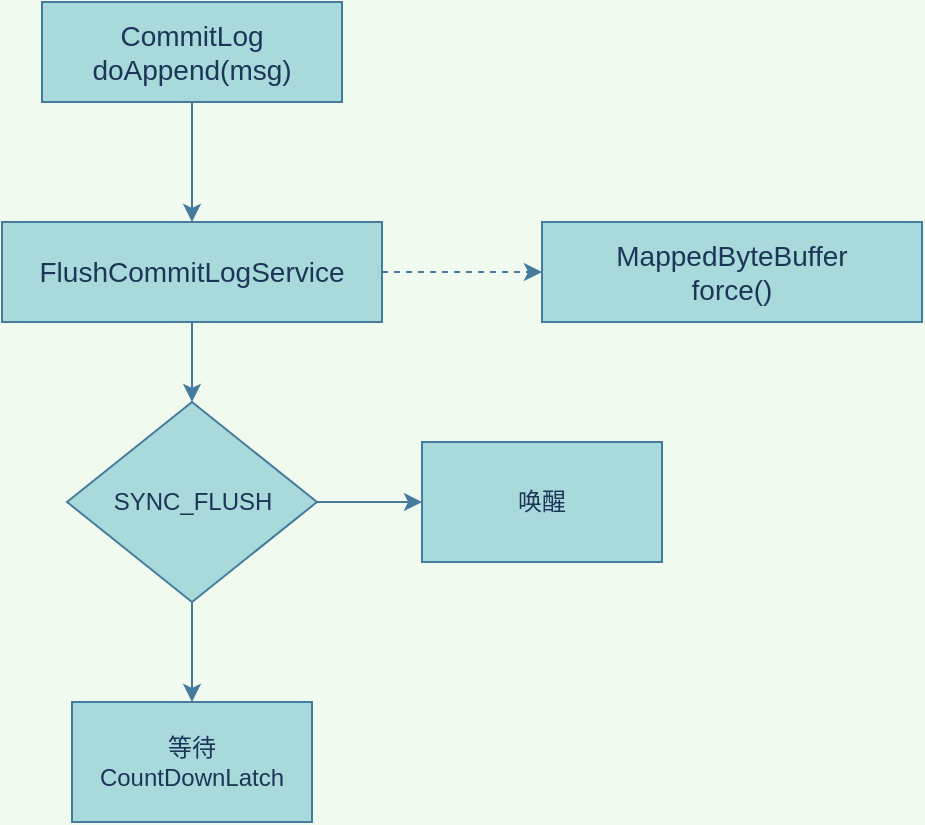 <mxfile version="15.4.0" type="device"><diagram id="fI_v_mM8JzELClLKzmds" name="第 1 页"><mxGraphModel dx="1186" dy="875" grid="1" gridSize="10" guides="1" tooltips="1" connect="1" arrows="1" fold="1" page="1" pageScale="1" pageWidth="3300" pageHeight="4681" background="#F1FAEE" math="0" shadow="0"><root><mxCell id="0"/><mxCell id="1" parent="0"/><mxCell id="4UHafz0UDWzIfVl-NTMY-7" style="edgeStyle=orthogonalEdgeStyle;rounded=0;orthogonalLoop=1;jettySize=auto;html=1;exitX=0.5;exitY=1;exitDx=0;exitDy=0;labelBackgroundColor=#F1FAEE;strokeColor=#457B9D;fontColor=#1D3557;" edge="1" parent="1" source="4UHafz0UDWzIfVl-NTMY-1" target="4UHafz0UDWzIfVl-NTMY-2"><mxGeometry relative="1" as="geometry"/></mxCell><mxCell id="4UHafz0UDWzIfVl-NTMY-1" value="&lt;font style=&quot;font-size: 14px&quot;&gt;CommitLog&lt;br&gt;doAppend(msg)&lt;/font&gt;" style="rounded=0;whiteSpace=wrap;html=1;fillColor=#A8DADC;strokeColor=#457B9D;fontColor=#1D3557;" vertex="1" parent="1"><mxGeometry x="340" y="170" width="150" height="50" as="geometry"/></mxCell><mxCell id="4UHafz0UDWzIfVl-NTMY-8" style="edgeStyle=orthogonalEdgeStyle;rounded=0;orthogonalLoop=1;jettySize=auto;html=1;exitX=0.5;exitY=1;exitDx=0;exitDy=0;entryX=0.5;entryY=0;entryDx=0;entryDy=0;labelBackgroundColor=#F1FAEE;strokeColor=#457B9D;fontColor=#1D3557;" edge="1" parent="1" source="4UHafz0UDWzIfVl-NTMY-2" target="4UHafz0UDWzIfVl-NTMY-4"><mxGeometry relative="1" as="geometry"/></mxCell><mxCell id="4UHafz0UDWzIfVl-NTMY-11" style="edgeStyle=orthogonalEdgeStyle;rounded=0;orthogonalLoop=1;jettySize=auto;html=1;exitX=1;exitY=0.5;exitDx=0;exitDy=0;dashed=1;labelBackgroundColor=#F1FAEE;strokeColor=#457B9D;fontColor=#1D3557;" edge="1" parent="1" source="4UHafz0UDWzIfVl-NTMY-2" target="4UHafz0UDWzIfVl-NTMY-3"><mxGeometry relative="1" as="geometry"/></mxCell><mxCell id="4UHafz0UDWzIfVl-NTMY-2" value="&lt;span style=&quot;font-size: 14px&quot;&gt;FlushCommitLogService&lt;/span&gt;" style="rounded=0;whiteSpace=wrap;html=1;fillColor=#A8DADC;strokeColor=#457B9D;fontColor=#1D3557;" vertex="1" parent="1"><mxGeometry x="320" y="280" width="190" height="50" as="geometry"/></mxCell><mxCell id="4UHafz0UDWzIfVl-NTMY-3" value="&lt;span style=&quot;font-size: 14px&quot;&gt;MappedByteBuffer&lt;br&gt;force()&lt;br&gt;&lt;/span&gt;" style="rounded=0;whiteSpace=wrap;html=1;fillColor=#A8DADC;strokeColor=#457B9D;fontColor=#1D3557;" vertex="1" parent="1"><mxGeometry x="590" y="280" width="190" height="50" as="geometry"/></mxCell><mxCell id="4UHafz0UDWzIfVl-NTMY-9" style="edgeStyle=orthogonalEdgeStyle;rounded=0;orthogonalLoop=1;jettySize=auto;html=1;exitX=1;exitY=0.5;exitDx=0;exitDy=0;entryX=0;entryY=0.5;entryDx=0;entryDy=0;labelBackgroundColor=#F1FAEE;strokeColor=#457B9D;fontColor=#1D3557;" edge="1" parent="1" source="4UHafz0UDWzIfVl-NTMY-4" target="4UHafz0UDWzIfVl-NTMY-5"><mxGeometry relative="1" as="geometry"/></mxCell><mxCell id="4UHafz0UDWzIfVl-NTMY-10" style="edgeStyle=orthogonalEdgeStyle;rounded=0;orthogonalLoop=1;jettySize=auto;html=1;exitX=0.5;exitY=1;exitDx=0;exitDy=0;entryX=0.5;entryY=0;entryDx=0;entryDy=0;labelBackgroundColor=#F1FAEE;strokeColor=#457B9D;fontColor=#1D3557;" edge="1" parent="1" source="4UHafz0UDWzIfVl-NTMY-4" target="4UHafz0UDWzIfVl-NTMY-6"><mxGeometry relative="1" as="geometry"/></mxCell><mxCell id="4UHafz0UDWzIfVl-NTMY-4" value="SYNC_FLUSH" style="rhombus;whiteSpace=wrap;html=1;fillColor=#A8DADC;strokeColor=#457B9D;fontColor=#1D3557;" vertex="1" parent="1"><mxGeometry x="352.5" y="370" width="125" height="100" as="geometry"/></mxCell><mxCell id="4UHafz0UDWzIfVl-NTMY-5" value="唤醒" style="rounded=0;whiteSpace=wrap;html=1;fillColor=#A8DADC;strokeColor=#457B9D;fontColor=#1D3557;" vertex="1" parent="1"><mxGeometry x="530" y="390" width="120" height="60" as="geometry"/></mxCell><mxCell id="4UHafz0UDWzIfVl-NTMY-6" value="等待&lt;br&gt;CountDownLatch" style="rounded=0;whiteSpace=wrap;html=1;fillColor=#A8DADC;strokeColor=#457B9D;fontColor=#1D3557;" vertex="1" parent="1"><mxGeometry x="355" y="520" width="120" height="60" as="geometry"/></mxCell></root></mxGraphModel></diagram></mxfile>